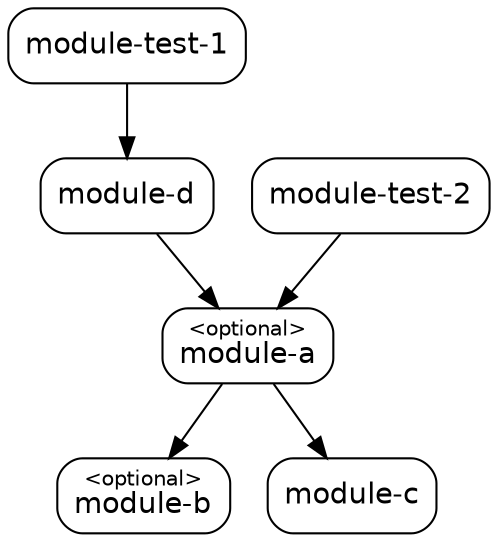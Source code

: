 digraph "optional-test" {
  node [shape="box",style="rounded",fontname="Helvetica",fontsize="14"]
  edge [fontsize="10",fontname="Helvetica"]

  // Node Definitions:
  "com.github.ferstl:module-a:jar:compile"[label=<<font point-size="10">&lt;optional&gt;</font><br/>module-a>]
  "com.github.ferstl:module-b:jar:compile"[label=<<font point-size="10">&lt;optional&gt;</font><br/>module-b>]
  "com.github.ferstl:module-c:jar:compile"[label=<module-c>]
  "com.github.ferstl:module-d:jar:compile"[label=<module-d>]
  "com.github.ferstl:module-test-1:jar:compile"[label=<module-test-1>]
  "com.github.ferstl:module-test-2:jar:compile"[label=<module-test-2>]

  // Edge Definitions:
  "com.github.ferstl:module-a:jar:compile" -> "com.github.ferstl:module-b:jar:compile"
  "com.github.ferstl:module-a:jar:compile" -> "com.github.ferstl:module-c:jar:compile"
  "com.github.ferstl:module-d:jar:compile" -> "com.github.ferstl:module-a:jar:compile"
  "com.github.ferstl:module-test-1:jar:compile" -> "com.github.ferstl:module-d:jar:compile"
  "com.github.ferstl:module-test-2:jar:compile" -> "com.github.ferstl:module-a:jar:compile"
}